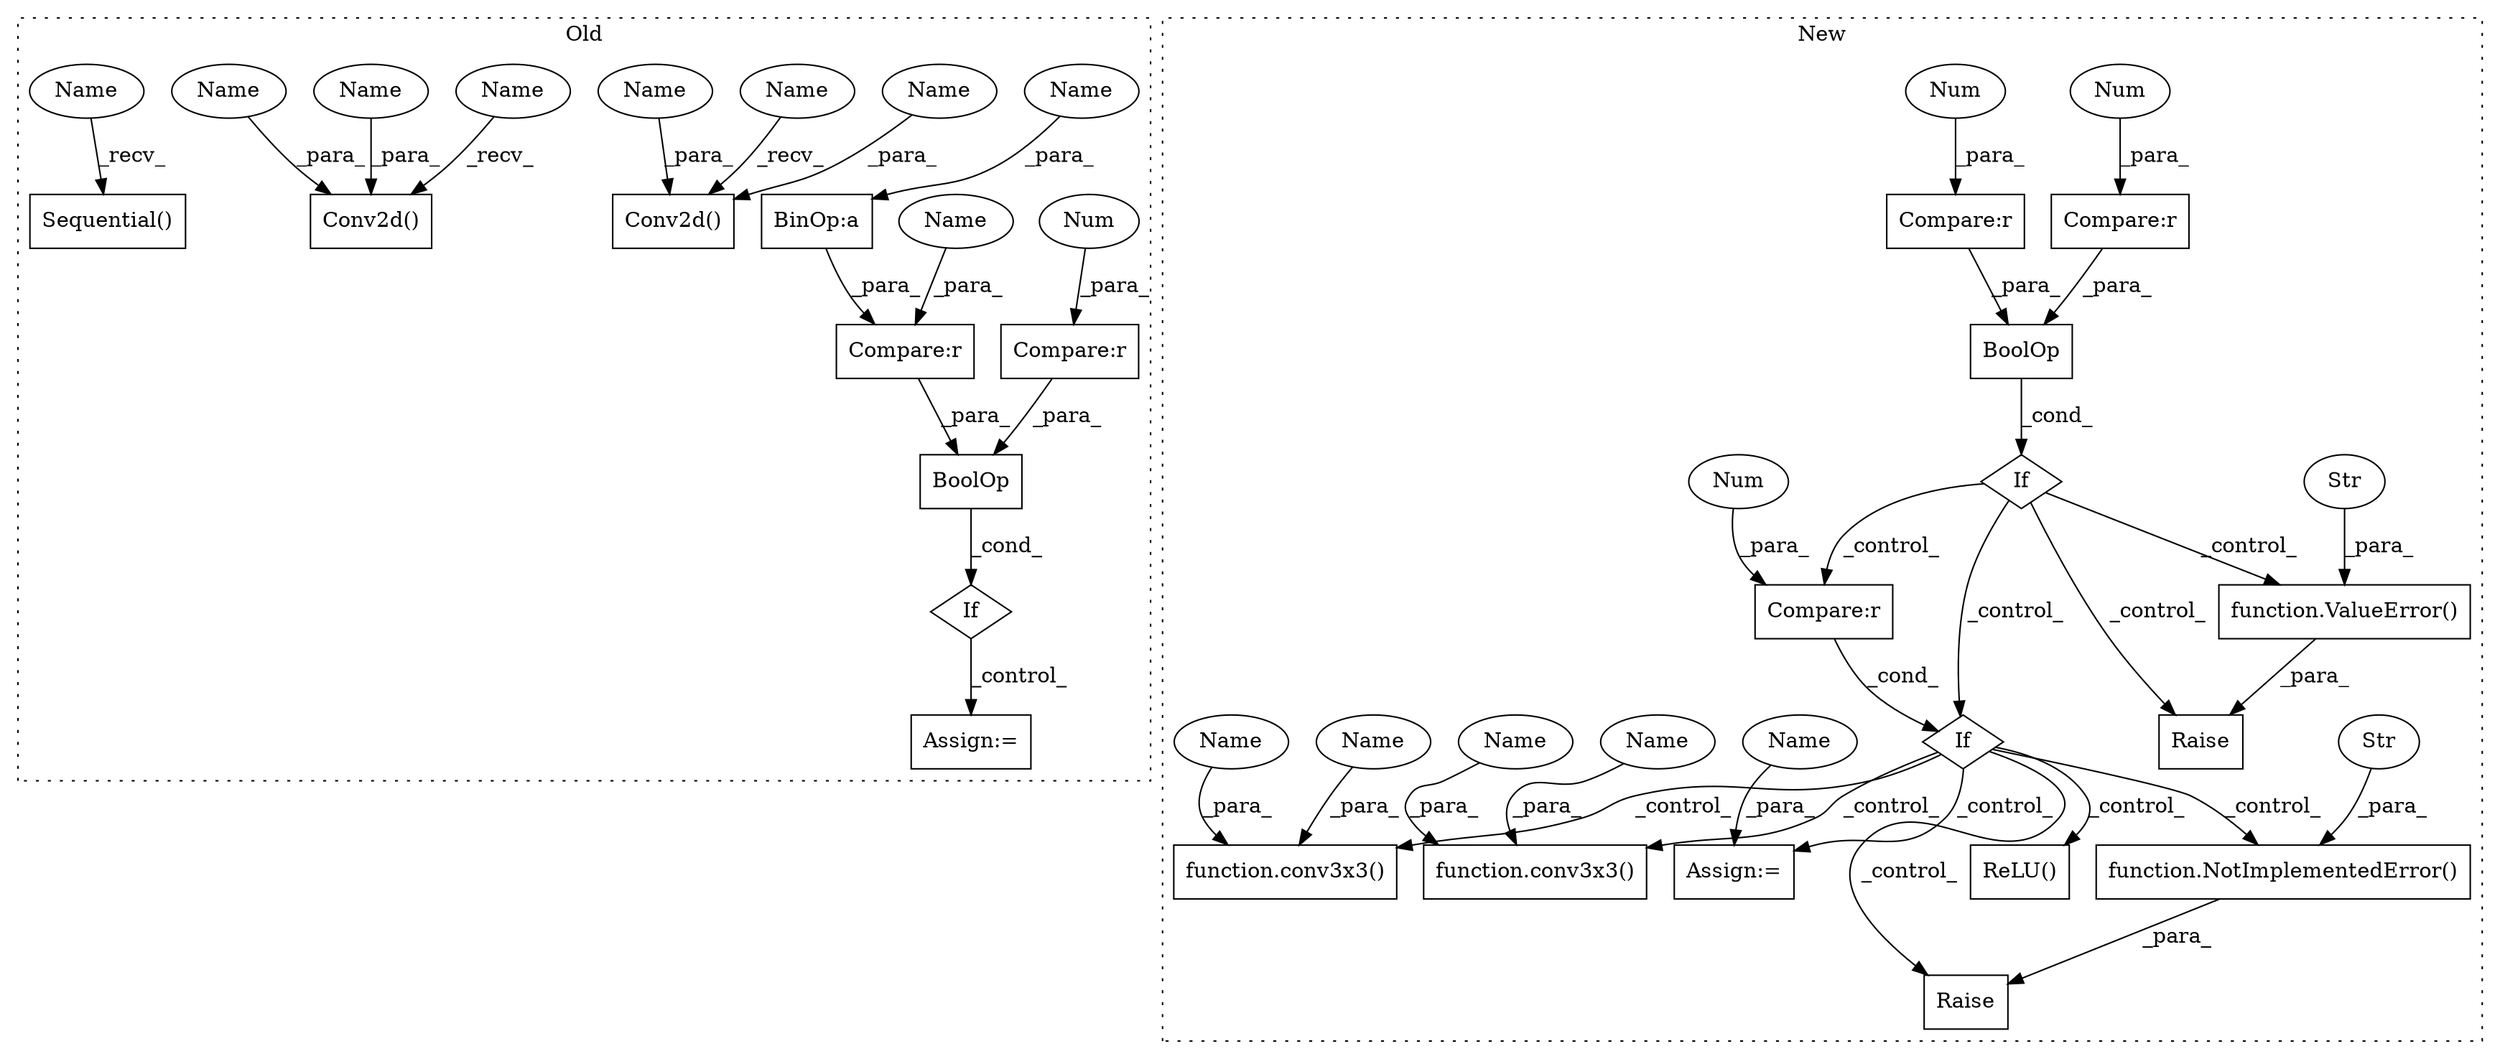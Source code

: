digraph G {
subgraph cluster0 {
1 [label="Sequential()" a="75" s="756" l="15" shape="box"];
16 [label="Conv2d()" a="75" s="470,497" l="10,54" shape="box"];
17 [label="BinOp:a" a="82" s="825" l="3" shape="box"];
18 [label="If" a="96" s="780" l="3" shape="diamond"];
19 [label="BoolOp" a="72" s="783" l="51" shape="box"];
20 [label="Compare:r" a="40" s="783" l="11" shape="box"];
21 [label="Num" a="76" s="793" l="1" shape="ellipse"];
22 [label="Compare:r" a="40" s="798" l="36" shape="box"];
24 [label="Assign:=" a="68" s="861" l="3" shape="box"];
29 [label="Conv2d()" a="75" s="615,639" l="10,49" shape="box"];
32 [label="Name" a="87" s="828" l="6" shape="ellipse"];
33 [label="Name" a="87" s="625" l="6" shape="ellipse"];
34 [label="Name" a="87" s="633" l="6" shape="ellipse"];
35 [label="Name" a="87" s="491" l="6" shape="ellipse"];
39 [label="Name" a="87" s="798" l="9" shape="ellipse"];
40 [label="Name" a="87" s="480" l="9" shape="ellipse"];
41 [label="Name" a="87" s="615" l="2" shape="ellipse"];
42 [label="Name" a="87" s="756" l="2" shape="ellipse"];
43 [label="Name" a="87" s="470" l="2" shape="ellipse"];
label = "Old";
style="dotted";
}
subgraph cluster1 {
2 [label="BoolOp" a="72" s="1077" l="31" shape="box"];
3 [label="function.conv3x3()" a="75" s="1413,1445" l="8,1" shape="box"];
4 [label="function.NotImplementedError()" a="75" s="1237,1299" l="20,1" shape="box"];
5 [label="If" a="96" s="1202" l="3" shape="diamond"];
6 [label="Str" a="66" s="1257" l="42" shape="ellipse"];
7 [label="If" a="96" s="1074" l="3" shape="diamond"];
8 [label="Assign:=" a="68" s="1666" l="3" shape="box"];
9 [label="function.conv3x3()" a="75" s="1548,1570" l="8,1" shape="box"];
10 [label="Compare:r" a="40" s="1077" l="11" shape="box"];
11 [label="Num" a="76" s="1087" l="1" shape="ellipse"];
12 [label="Compare:r" a="40" s="1205" l="12" shape="box"];
13 [label="Num" a="76" s="1216" l="1" shape="ellipse"];
14 [label="Compare:r" a="40" s="1092" l="16" shape="box"];
15 [label="Num" a="76" s="1106" l="2" shape="ellipse"];
23 [label="Raise" a="91" s="1231" l="6" shape="box"];
25 [label="ReLU()" a="75" s="1505" l="21" shape="box"];
26 [label="Raise" a="91" s="1122" l="6" shape="box"];
27 [label="function.ValueError()" a="75" s="1128,1192" l="11,1" shape="box"];
28 [label="Str" a="66" s="1139" l="53" shape="ellipse"];
30 [label="Name" a="87" s="1669" l="6" shape="ellipse"];
31 [label="Name" a="87" s="1439" l="6" shape="ellipse"];
36 [label="Name" a="87" s="1556" l="6" shape="ellipse"];
37 [label="Name" a="87" s="1431" l="6" shape="ellipse"];
38 [label="Name" a="87" s="1564" l="6" shape="ellipse"];
label = "New";
style="dotted";
}
2 -> 7 [label="_cond_"];
4 -> 23 [label="_para_"];
5 -> 9 [label="_control_"];
5 -> 23 [label="_control_"];
5 -> 8 [label="_control_"];
5 -> 3 [label="_control_"];
5 -> 4 [label="_control_"];
5 -> 25 [label="_control_"];
6 -> 4 [label="_para_"];
7 -> 12 [label="_control_"];
7 -> 26 [label="_control_"];
7 -> 27 [label="_control_"];
7 -> 5 [label="_control_"];
10 -> 2 [label="_para_"];
11 -> 10 [label="_para_"];
12 -> 5 [label="_cond_"];
13 -> 12 [label="_para_"];
14 -> 2 [label="_para_"];
15 -> 14 [label="_para_"];
17 -> 22 [label="_para_"];
18 -> 24 [label="_control_"];
19 -> 18 [label="_cond_"];
20 -> 19 [label="_para_"];
21 -> 20 [label="_para_"];
22 -> 19 [label="_para_"];
27 -> 26 [label="_para_"];
28 -> 27 [label="_para_"];
30 -> 8 [label="_para_"];
31 -> 3 [label="_para_"];
32 -> 17 [label="_para_"];
33 -> 29 [label="_para_"];
34 -> 29 [label="_para_"];
35 -> 16 [label="_para_"];
36 -> 9 [label="_para_"];
37 -> 3 [label="_para_"];
38 -> 9 [label="_para_"];
39 -> 22 [label="_para_"];
40 -> 16 [label="_para_"];
41 -> 29 [label="_recv_"];
42 -> 1 [label="_recv_"];
43 -> 16 [label="_recv_"];
}